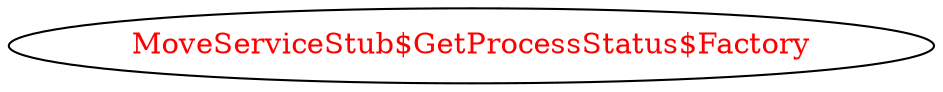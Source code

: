 digraph dependencyGraph {
 concentrate=true;
 ranksep="2.0";
 rankdir="LR"; 
 splines="ortho";
"MoveServiceStub$GetProcessStatus$Factory" [fontcolor="red"];
}
